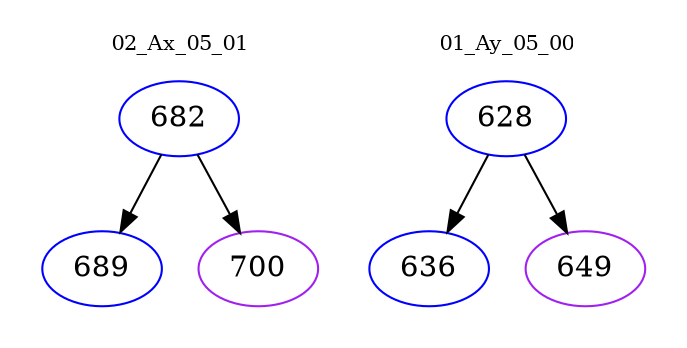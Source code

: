 digraph{
subgraph cluster_0 {
color = white
label = "02_Ax_05_01";
fontsize=10;
T0_682 [label="682", color="blue"]
T0_682 -> T0_689 [color="black"]
T0_689 [label="689", color="blue"]
T0_682 -> T0_700 [color="black"]
T0_700 [label="700", color="purple"]
}
subgraph cluster_1 {
color = white
label = "01_Ay_05_00";
fontsize=10;
T1_628 [label="628", color="blue"]
T1_628 -> T1_636 [color="black"]
T1_636 [label="636", color="blue"]
T1_628 -> T1_649 [color="black"]
T1_649 [label="649", color="purple"]
}
}
